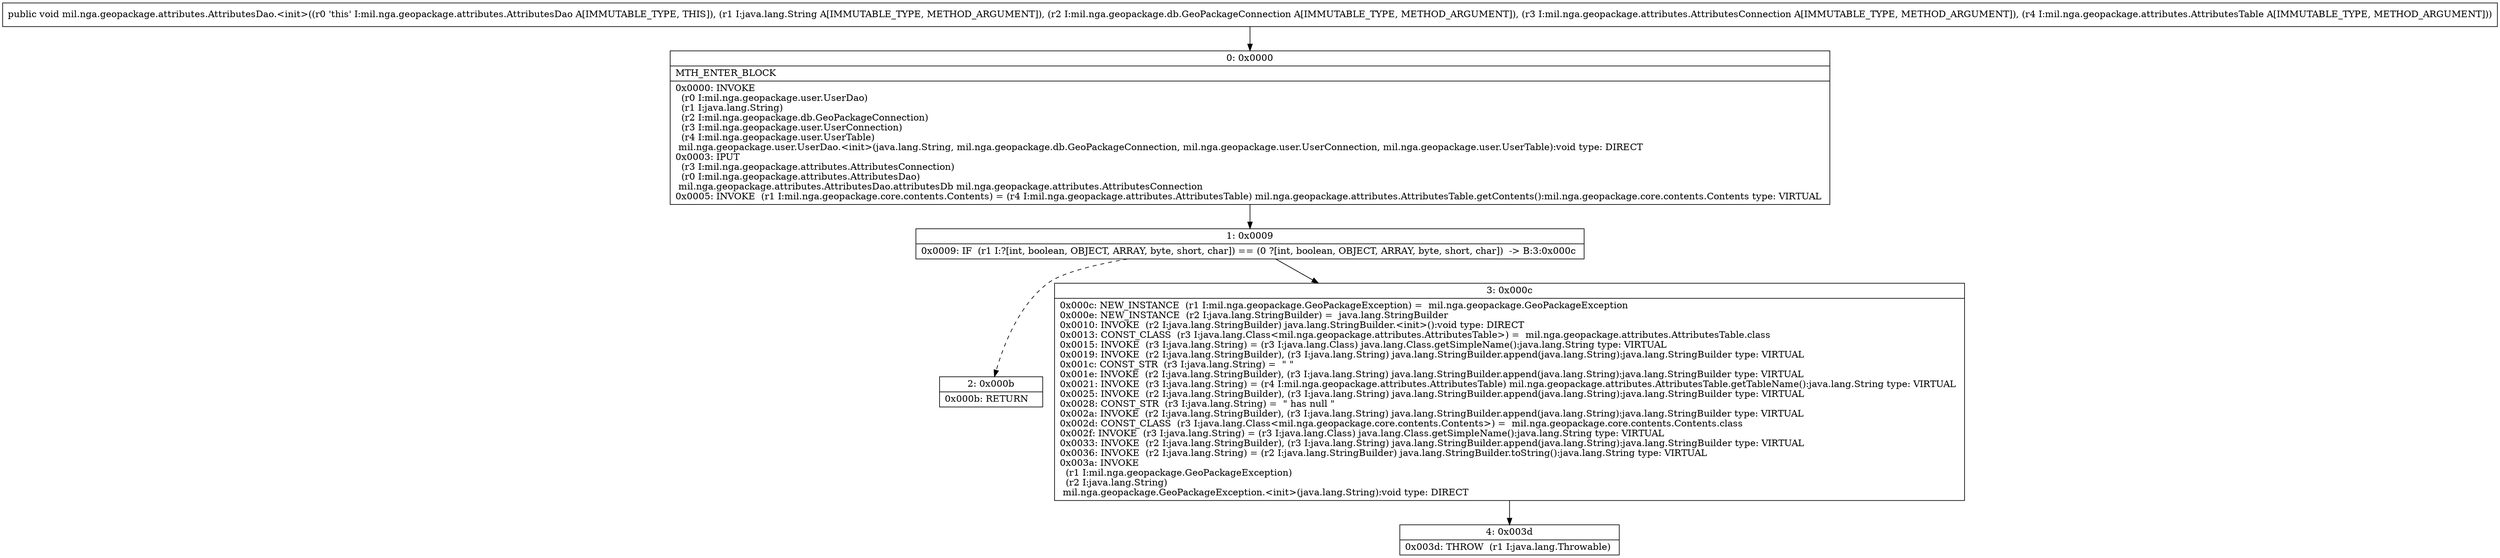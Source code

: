 digraph "CFG formil.nga.geopackage.attributes.AttributesDao.\<init\>(Ljava\/lang\/String;Lmil\/nga\/geopackage\/db\/GeoPackageConnection;Lmil\/nga\/geopackage\/attributes\/AttributesConnection;Lmil\/nga\/geopackage\/attributes\/AttributesTable;)V" {
Node_0 [shape=record,label="{0\:\ 0x0000|MTH_ENTER_BLOCK\l|0x0000: INVOKE  \l  (r0 I:mil.nga.geopackage.user.UserDao)\l  (r1 I:java.lang.String)\l  (r2 I:mil.nga.geopackage.db.GeoPackageConnection)\l  (r3 I:mil.nga.geopackage.user.UserConnection)\l  (r4 I:mil.nga.geopackage.user.UserTable)\l mil.nga.geopackage.user.UserDao.\<init\>(java.lang.String, mil.nga.geopackage.db.GeoPackageConnection, mil.nga.geopackage.user.UserConnection, mil.nga.geopackage.user.UserTable):void type: DIRECT \l0x0003: IPUT  \l  (r3 I:mil.nga.geopackage.attributes.AttributesConnection)\l  (r0 I:mil.nga.geopackage.attributes.AttributesDao)\l mil.nga.geopackage.attributes.AttributesDao.attributesDb mil.nga.geopackage.attributes.AttributesConnection \l0x0005: INVOKE  (r1 I:mil.nga.geopackage.core.contents.Contents) = (r4 I:mil.nga.geopackage.attributes.AttributesTable) mil.nga.geopackage.attributes.AttributesTable.getContents():mil.nga.geopackage.core.contents.Contents type: VIRTUAL \l}"];
Node_1 [shape=record,label="{1\:\ 0x0009|0x0009: IF  (r1 I:?[int, boolean, OBJECT, ARRAY, byte, short, char]) == (0 ?[int, boolean, OBJECT, ARRAY, byte, short, char])  \-\> B:3:0x000c \l}"];
Node_2 [shape=record,label="{2\:\ 0x000b|0x000b: RETURN   \l}"];
Node_3 [shape=record,label="{3\:\ 0x000c|0x000c: NEW_INSTANCE  (r1 I:mil.nga.geopackage.GeoPackageException) =  mil.nga.geopackage.GeoPackageException \l0x000e: NEW_INSTANCE  (r2 I:java.lang.StringBuilder) =  java.lang.StringBuilder \l0x0010: INVOKE  (r2 I:java.lang.StringBuilder) java.lang.StringBuilder.\<init\>():void type: DIRECT \l0x0013: CONST_CLASS  (r3 I:java.lang.Class\<mil.nga.geopackage.attributes.AttributesTable\>) =  mil.nga.geopackage.attributes.AttributesTable.class \l0x0015: INVOKE  (r3 I:java.lang.String) = (r3 I:java.lang.Class) java.lang.Class.getSimpleName():java.lang.String type: VIRTUAL \l0x0019: INVOKE  (r2 I:java.lang.StringBuilder), (r3 I:java.lang.String) java.lang.StringBuilder.append(java.lang.String):java.lang.StringBuilder type: VIRTUAL \l0x001c: CONST_STR  (r3 I:java.lang.String) =  \" \" \l0x001e: INVOKE  (r2 I:java.lang.StringBuilder), (r3 I:java.lang.String) java.lang.StringBuilder.append(java.lang.String):java.lang.StringBuilder type: VIRTUAL \l0x0021: INVOKE  (r3 I:java.lang.String) = (r4 I:mil.nga.geopackage.attributes.AttributesTable) mil.nga.geopackage.attributes.AttributesTable.getTableName():java.lang.String type: VIRTUAL \l0x0025: INVOKE  (r2 I:java.lang.StringBuilder), (r3 I:java.lang.String) java.lang.StringBuilder.append(java.lang.String):java.lang.StringBuilder type: VIRTUAL \l0x0028: CONST_STR  (r3 I:java.lang.String) =  \" has null \" \l0x002a: INVOKE  (r2 I:java.lang.StringBuilder), (r3 I:java.lang.String) java.lang.StringBuilder.append(java.lang.String):java.lang.StringBuilder type: VIRTUAL \l0x002d: CONST_CLASS  (r3 I:java.lang.Class\<mil.nga.geopackage.core.contents.Contents\>) =  mil.nga.geopackage.core.contents.Contents.class \l0x002f: INVOKE  (r3 I:java.lang.String) = (r3 I:java.lang.Class) java.lang.Class.getSimpleName():java.lang.String type: VIRTUAL \l0x0033: INVOKE  (r2 I:java.lang.StringBuilder), (r3 I:java.lang.String) java.lang.StringBuilder.append(java.lang.String):java.lang.StringBuilder type: VIRTUAL \l0x0036: INVOKE  (r2 I:java.lang.String) = (r2 I:java.lang.StringBuilder) java.lang.StringBuilder.toString():java.lang.String type: VIRTUAL \l0x003a: INVOKE  \l  (r1 I:mil.nga.geopackage.GeoPackageException)\l  (r2 I:java.lang.String)\l mil.nga.geopackage.GeoPackageException.\<init\>(java.lang.String):void type: DIRECT \l}"];
Node_4 [shape=record,label="{4\:\ 0x003d|0x003d: THROW  (r1 I:java.lang.Throwable) \l}"];
MethodNode[shape=record,label="{public void mil.nga.geopackage.attributes.AttributesDao.\<init\>((r0 'this' I:mil.nga.geopackage.attributes.AttributesDao A[IMMUTABLE_TYPE, THIS]), (r1 I:java.lang.String A[IMMUTABLE_TYPE, METHOD_ARGUMENT]), (r2 I:mil.nga.geopackage.db.GeoPackageConnection A[IMMUTABLE_TYPE, METHOD_ARGUMENT]), (r3 I:mil.nga.geopackage.attributes.AttributesConnection A[IMMUTABLE_TYPE, METHOD_ARGUMENT]), (r4 I:mil.nga.geopackage.attributes.AttributesTable A[IMMUTABLE_TYPE, METHOD_ARGUMENT])) }"];
MethodNode -> Node_0;
Node_0 -> Node_1;
Node_1 -> Node_2[style=dashed];
Node_1 -> Node_3;
Node_3 -> Node_4;
}

